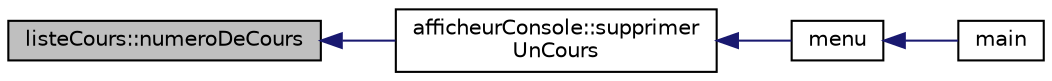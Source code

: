 digraph "listeCours::numeroDeCours"
{
  edge [fontname="Helvetica",fontsize="10",labelfontname="Helvetica",labelfontsize="10"];
  node [fontname="Helvetica",fontsize="10",shape=record];
  rankdir="LR";
  Node50 [label="listeCours::numeroDeCours",height=0.2,width=0.4,color="black", fillcolor="grey75", style="filled", fontcolor="black"];
  Node50 -> Node51 [dir="back",color="midnightblue",fontsize="10",style="solid"];
  Node51 [label="afficheurConsole::supprimer\lUnCours",height=0.2,width=0.4,color="black", fillcolor="white", style="filled",URL="$classafficheur_console.html#a7ef9576e86f204f1d184a1b4b0556593"];
  Node51 -> Node52 [dir="back",color="midnightblue",fontsize="10",style="solid"];
  Node52 [label="menu",height=0.2,width=0.4,color="black", fillcolor="white", style="filled",URL="$main_8cpp.html#aaeb94d4bc6770f26e4bcfb2f9fcc9b15"];
  Node52 -> Node53 [dir="back",color="midnightblue",fontsize="10",style="solid"];
  Node53 [label="main",height=0.2,width=0.4,color="black", fillcolor="white", style="filled",URL="$main_8cpp.html#ae66f6b31b5ad750f1fe042a706a4e3d4"];
}
